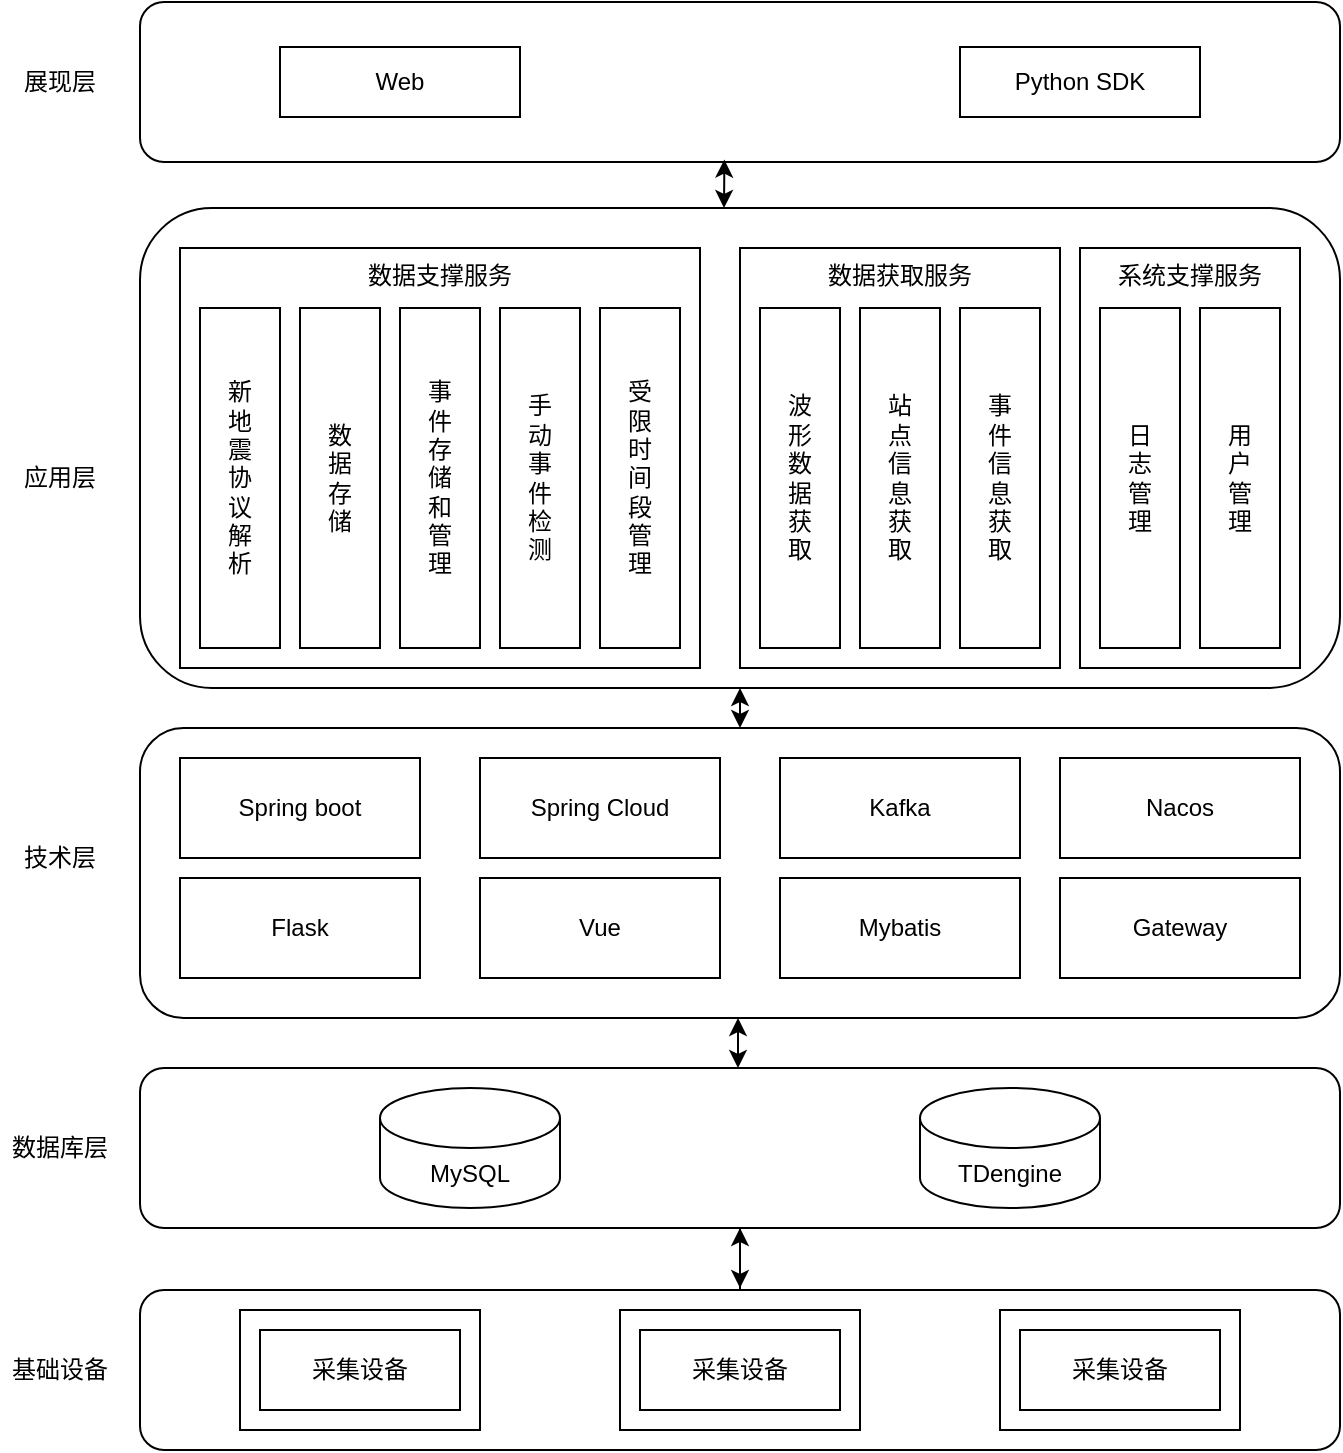 <mxfile version="22.1.0" type="github">
  <diagram name="第 1 页" id="Z7_LiqJT6VRr32ZiYmep">
    <mxGraphModel dx="1562" dy="845" grid="1" gridSize="10" guides="1" tooltips="1" connect="1" arrows="1" fold="1" page="1" pageScale="1" pageWidth="827" pageHeight="1169" math="0" shadow="0">
      <root>
        <mxCell id="0" />
        <mxCell id="1" parent="0" />
        <mxCell id="Xl0Ga1pmbO1RNWtwwPbQ-1" value="" style="rounded=1;whiteSpace=wrap;html=1;" parent="1" vertex="1">
          <mxGeometry x="90" y="207" width="600" height="80" as="geometry" />
        </mxCell>
        <mxCell id="Xl0Ga1pmbO1RNWtwwPbQ-2" value="Web" style="rounded=0;whiteSpace=wrap;html=1;" parent="1" vertex="1">
          <mxGeometry x="160" y="229.5" width="120" height="35" as="geometry" />
        </mxCell>
        <mxCell id="Xl0Ga1pmbO1RNWtwwPbQ-3" value="Python SDK" style="rounded=0;whiteSpace=wrap;html=1;" parent="1" vertex="1">
          <mxGeometry x="500" y="229.5" width="120" height="35" as="geometry" />
        </mxCell>
        <mxCell id="Xl0Ga1pmbO1RNWtwwPbQ-4" value="" style="rounded=1;whiteSpace=wrap;html=1;" parent="1" vertex="1">
          <mxGeometry x="90" y="310" width="600" height="240" as="geometry" />
        </mxCell>
        <mxCell id="Xl0Ga1pmbO1RNWtwwPbQ-5" value="数据支撑服务" style="rounded=0;whiteSpace=wrap;html=1;verticalAlign=top;" parent="1" vertex="1">
          <mxGeometry x="110" y="330" width="260" height="210" as="geometry" />
        </mxCell>
        <mxCell id="Xl0Ga1pmbO1RNWtwwPbQ-7" value="新&lt;br&gt;地&lt;br&gt;震&lt;br&gt;协&lt;br&gt;议&lt;br&gt;解&lt;br&gt;析" style="rounded=0;whiteSpace=wrap;html=1;" parent="1" vertex="1">
          <mxGeometry x="120" y="360" width="40" height="170" as="geometry" />
        </mxCell>
        <mxCell id="Xl0Ga1pmbO1RNWtwwPbQ-8" value="数&lt;br&gt;据&lt;br&gt;存&lt;br&gt;储" style="rounded=0;whiteSpace=wrap;html=1;" parent="1" vertex="1">
          <mxGeometry x="170" y="360" width="40" height="170" as="geometry" />
        </mxCell>
        <mxCell id="Xl0Ga1pmbO1RNWtwwPbQ-9" value="事&lt;br&gt;件&lt;br&gt;存&lt;br&gt;储&lt;br&gt;和&lt;br&gt;管&lt;br&gt;理" style="rounded=0;whiteSpace=wrap;html=1;" parent="1" vertex="1">
          <mxGeometry x="220" y="360" width="40" height="170" as="geometry" />
        </mxCell>
        <mxCell id="Xl0Ga1pmbO1RNWtwwPbQ-10" value="手&lt;br&gt;动&lt;br&gt;事&lt;br&gt;件&lt;br&gt;检&lt;br&gt;测" style="rounded=0;whiteSpace=wrap;html=1;" parent="1" vertex="1">
          <mxGeometry x="270" y="360" width="40" height="170" as="geometry" />
        </mxCell>
        <mxCell id="Xl0Ga1pmbO1RNWtwwPbQ-11" value="受&lt;br&gt;限&lt;br&gt;时&lt;br&gt;间&lt;br&gt;段&lt;br&gt;管&lt;br&gt;理" style="rounded=0;whiteSpace=wrap;html=1;" parent="1" vertex="1">
          <mxGeometry x="320" y="360" width="40" height="170" as="geometry" />
        </mxCell>
        <mxCell id="Xl0Ga1pmbO1RNWtwwPbQ-12" value="数据获取服务" style="rounded=0;whiteSpace=wrap;html=1;verticalAlign=top;" parent="1" vertex="1">
          <mxGeometry x="390" y="330" width="160" height="210" as="geometry" />
        </mxCell>
        <mxCell id="Xl0Ga1pmbO1RNWtwwPbQ-13" value="波&lt;br&gt;形&lt;br&gt;数&lt;br&gt;据&lt;br&gt;获&lt;br&gt;取" style="rounded=0;whiteSpace=wrap;html=1;" parent="1" vertex="1">
          <mxGeometry x="400" y="360" width="40" height="170" as="geometry" />
        </mxCell>
        <mxCell id="Xl0Ga1pmbO1RNWtwwPbQ-14" value="站&lt;br&gt;点&lt;br&gt;信&lt;br&gt;息&lt;br&gt;获&lt;br&gt;取" style="rounded=0;whiteSpace=wrap;html=1;" parent="1" vertex="1">
          <mxGeometry x="450" y="360" width="40" height="170" as="geometry" />
        </mxCell>
        <mxCell id="Xl0Ga1pmbO1RNWtwwPbQ-15" value="事&lt;br&gt;件&lt;br&gt;信&lt;br&gt;息&lt;br&gt;获&lt;br&gt;取" style="rounded=0;whiteSpace=wrap;html=1;" parent="1" vertex="1">
          <mxGeometry x="500" y="360" width="40" height="170" as="geometry" />
        </mxCell>
        <mxCell id="Xl0Ga1pmbO1RNWtwwPbQ-18" value="系统支撑服务" style="rounded=0;whiteSpace=wrap;html=1;verticalAlign=top;" parent="1" vertex="1">
          <mxGeometry x="560" y="330" width="110" height="210" as="geometry" />
        </mxCell>
        <mxCell id="Xl0Ga1pmbO1RNWtwwPbQ-19" value="日&lt;br&gt;志&lt;br&gt;管&lt;br&gt;理" style="rounded=0;whiteSpace=wrap;html=1;" parent="1" vertex="1">
          <mxGeometry x="570" y="360" width="40" height="170" as="geometry" />
        </mxCell>
        <mxCell id="Xl0Ga1pmbO1RNWtwwPbQ-20" value="用&lt;br&gt;户&lt;br&gt;管&lt;br&gt;理" style="rounded=0;whiteSpace=wrap;html=1;" parent="1" vertex="1">
          <mxGeometry x="620" y="360" width="40" height="170" as="geometry" />
        </mxCell>
        <mxCell id="Xl0Ga1pmbO1RNWtwwPbQ-22" value="" style="rounded=1;whiteSpace=wrap;html=1;" parent="1" vertex="1">
          <mxGeometry x="90" y="570" width="600" height="145" as="geometry" />
        </mxCell>
        <mxCell id="Xl0Ga1pmbO1RNWtwwPbQ-24" value="Spring boot" style="rounded=0;whiteSpace=wrap;html=1;" parent="1" vertex="1">
          <mxGeometry x="110" y="585" width="120" height="50" as="geometry" />
        </mxCell>
        <mxCell id="Xl0Ga1pmbO1RNWtwwPbQ-25" value="Spring Cloud" style="rounded=0;whiteSpace=wrap;html=1;" parent="1" vertex="1">
          <mxGeometry x="260" y="585" width="120" height="50" as="geometry" />
        </mxCell>
        <mxCell id="Xl0Ga1pmbO1RNWtwwPbQ-26" value="Kafka" style="rounded=0;whiteSpace=wrap;html=1;" parent="1" vertex="1">
          <mxGeometry x="410" y="585" width="120" height="50" as="geometry" />
        </mxCell>
        <mxCell id="Xl0Ga1pmbO1RNWtwwPbQ-27" value="Nacos" style="rounded=0;whiteSpace=wrap;html=1;" parent="1" vertex="1">
          <mxGeometry x="550" y="585" width="120" height="50" as="geometry" />
        </mxCell>
        <mxCell id="Xl0Ga1pmbO1RNWtwwPbQ-30" value="Flask" style="rounded=0;whiteSpace=wrap;html=1;" parent="1" vertex="1">
          <mxGeometry x="110" y="645" width="120" height="50" as="geometry" />
        </mxCell>
        <mxCell id="Xl0Ga1pmbO1RNWtwwPbQ-31" value="Vue" style="rounded=0;whiteSpace=wrap;html=1;" parent="1" vertex="1">
          <mxGeometry x="260" y="645" width="120" height="50" as="geometry" />
        </mxCell>
        <mxCell id="Xl0Ga1pmbO1RNWtwwPbQ-32" value="Mybatis" style="rounded=0;whiteSpace=wrap;html=1;" parent="1" vertex="1">
          <mxGeometry x="410" y="645" width="120" height="50" as="geometry" />
        </mxCell>
        <mxCell id="Xl0Ga1pmbO1RNWtwwPbQ-33" value="Gateway" style="rounded=0;whiteSpace=wrap;html=1;" parent="1" vertex="1">
          <mxGeometry x="550" y="645" width="120" height="50" as="geometry" />
        </mxCell>
        <mxCell id="kDQ1DhWR6xckrZwLvhur-3" value="" style="edgeStyle=orthogonalEdgeStyle;rounded=0;orthogonalLoop=1;jettySize=auto;html=1;" edge="1" parent="1" source="Xl0Ga1pmbO1RNWtwwPbQ-34" target="Xl0Ga1pmbO1RNWtwwPbQ-45">
          <mxGeometry relative="1" as="geometry" />
        </mxCell>
        <mxCell id="Xl0Ga1pmbO1RNWtwwPbQ-34" value="" style="rounded=1;whiteSpace=wrap;html=1;" parent="1" vertex="1">
          <mxGeometry x="90" y="740" width="600" height="80" as="geometry" />
        </mxCell>
        <mxCell id="Xl0Ga1pmbO1RNWtwwPbQ-37" value="MySQL" style="shape=cylinder3;whiteSpace=wrap;html=1;boundedLbl=1;backgroundOutline=1;size=15;" parent="1" vertex="1">
          <mxGeometry x="210" y="750" width="90" height="60" as="geometry" />
        </mxCell>
        <mxCell id="Xl0Ga1pmbO1RNWtwwPbQ-38" value="TDengine" style="shape=cylinder3;whiteSpace=wrap;html=1;boundedLbl=1;backgroundOutline=1;size=15;" parent="1" vertex="1">
          <mxGeometry x="480" y="750" width="90" height="60" as="geometry" />
        </mxCell>
        <mxCell id="Xl0Ga1pmbO1RNWtwwPbQ-39" value="" style="rounded=1;whiteSpace=wrap;html=1;" parent="1" vertex="1">
          <mxGeometry x="90" y="851" width="600" height="80" as="geometry" />
        </mxCell>
        <mxCell id="Xl0Ga1pmbO1RNWtwwPbQ-42" value="" style="rounded=0;whiteSpace=wrap;html=1;" parent="1" vertex="1">
          <mxGeometry x="140" y="861" width="120" height="60" as="geometry" />
        </mxCell>
        <mxCell id="Xl0Ga1pmbO1RNWtwwPbQ-43" value="采集设备" style="rounded=0;whiteSpace=wrap;html=1;" parent="1" vertex="1">
          <mxGeometry x="150" y="871" width="100" height="40" as="geometry" />
        </mxCell>
        <mxCell id="Xl0Ga1pmbO1RNWtwwPbQ-44" value="" style="rounded=0;whiteSpace=wrap;html=1;" parent="1" vertex="1">
          <mxGeometry x="330" y="861" width="120" height="60" as="geometry" />
        </mxCell>
        <mxCell id="Xl0Ga1pmbO1RNWtwwPbQ-45" value="采集设备" style="rounded=0;whiteSpace=wrap;html=1;" parent="1" vertex="1">
          <mxGeometry x="340" y="871" width="100" height="40" as="geometry" />
        </mxCell>
        <mxCell id="Xl0Ga1pmbO1RNWtwwPbQ-46" value="" style="rounded=0;whiteSpace=wrap;html=1;" parent="1" vertex="1">
          <mxGeometry x="520" y="861" width="120" height="60" as="geometry" />
        </mxCell>
        <mxCell id="Xl0Ga1pmbO1RNWtwwPbQ-47" value="采集设备" style="rounded=0;whiteSpace=wrap;html=1;" parent="1" vertex="1">
          <mxGeometry x="530" y="871" width="100" height="40" as="geometry" />
        </mxCell>
        <mxCell id="Xl0Ga1pmbO1RNWtwwPbQ-51" value="展现层" style="text;html=1;strokeColor=none;fillColor=none;align=center;verticalAlign=middle;whiteSpace=wrap;rounded=0;" parent="1" vertex="1">
          <mxGeometry x="20" y="232" width="60" height="30" as="geometry" />
        </mxCell>
        <mxCell id="Xl0Ga1pmbO1RNWtwwPbQ-52" value="应用层" style="text;html=1;strokeColor=none;fillColor=none;align=center;verticalAlign=middle;whiteSpace=wrap;rounded=0;" parent="1" vertex="1">
          <mxGeometry x="20" y="430" width="60" height="30" as="geometry" />
        </mxCell>
        <mxCell id="Xl0Ga1pmbO1RNWtwwPbQ-53" value="技术层" style="text;html=1;strokeColor=none;fillColor=none;align=center;verticalAlign=middle;whiteSpace=wrap;rounded=0;" parent="1" vertex="1">
          <mxGeometry x="20" y="620" width="60" height="30" as="geometry" />
        </mxCell>
        <mxCell id="Xl0Ga1pmbO1RNWtwwPbQ-54" value="数据库层" style="text;html=1;strokeColor=none;fillColor=none;align=center;verticalAlign=middle;whiteSpace=wrap;rounded=0;" parent="1" vertex="1">
          <mxGeometry x="20" y="765" width="60" height="30" as="geometry" />
        </mxCell>
        <mxCell id="Xl0Ga1pmbO1RNWtwwPbQ-55" value="基础设备" style="text;html=1;strokeColor=none;fillColor=none;align=center;verticalAlign=middle;whiteSpace=wrap;rounded=0;" parent="1" vertex="1">
          <mxGeometry x="20" y="876" width="60" height="30" as="geometry" />
        </mxCell>
        <mxCell id="kDQ1DhWR6xckrZwLvhur-2" value="" style="endArrow=classic;startArrow=classic;html=1;rounded=0;entryX=0.5;entryY=1;entryDx=0;entryDy=0;" edge="1" parent="1" target="Xl0Ga1pmbO1RNWtwwPbQ-34">
          <mxGeometry width="50" height="50" relative="1" as="geometry">
            <mxPoint x="390" y="850" as="sourcePoint" />
            <mxPoint x="410" y="810" as="targetPoint" />
          </mxGeometry>
        </mxCell>
        <mxCell id="kDQ1DhWR6xckrZwLvhur-4" value="" style="endArrow=classic;startArrow=classic;html=1;rounded=0;entryX=0.5;entryY=1;entryDx=0;entryDy=0;" edge="1" parent="1">
          <mxGeometry width="50" height="50" relative="1" as="geometry">
            <mxPoint x="389" y="740" as="sourcePoint" />
            <mxPoint x="389" y="715" as="targetPoint" />
          </mxGeometry>
        </mxCell>
        <mxCell id="kDQ1DhWR6xckrZwLvhur-6" value="" style="endArrow=classic;startArrow=classic;html=1;rounded=0;entryX=0.5;entryY=1;entryDx=0;entryDy=0;" edge="1" parent="1" target="Xl0Ga1pmbO1RNWtwwPbQ-4">
          <mxGeometry width="50" height="50" relative="1" as="geometry">
            <mxPoint x="390" y="570" as="sourcePoint" />
            <mxPoint x="399" y="725" as="targetPoint" />
          </mxGeometry>
        </mxCell>
        <mxCell id="kDQ1DhWR6xckrZwLvhur-7" value="" style="endArrow=classic;startArrow=classic;html=1;rounded=0;entryX=0.487;entryY=0.985;entryDx=0;entryDy=0;entryPerimeter=0;" edge="1" parent="1" target="Xl0Ga1pmbO1RNWtwwPbQ-1">
          <mxGeometry width="50" height="50" relative="1" as="geometry">
            <mxPoint x="382" y="310" as="sourcePoint" />
            <mxPoint x="400" y="560" as="targetPoint" />
          </mxGeometry>
        </mxCell>
      </root>
    </mxGraphModel>
  </diagram>
</mxfile>

